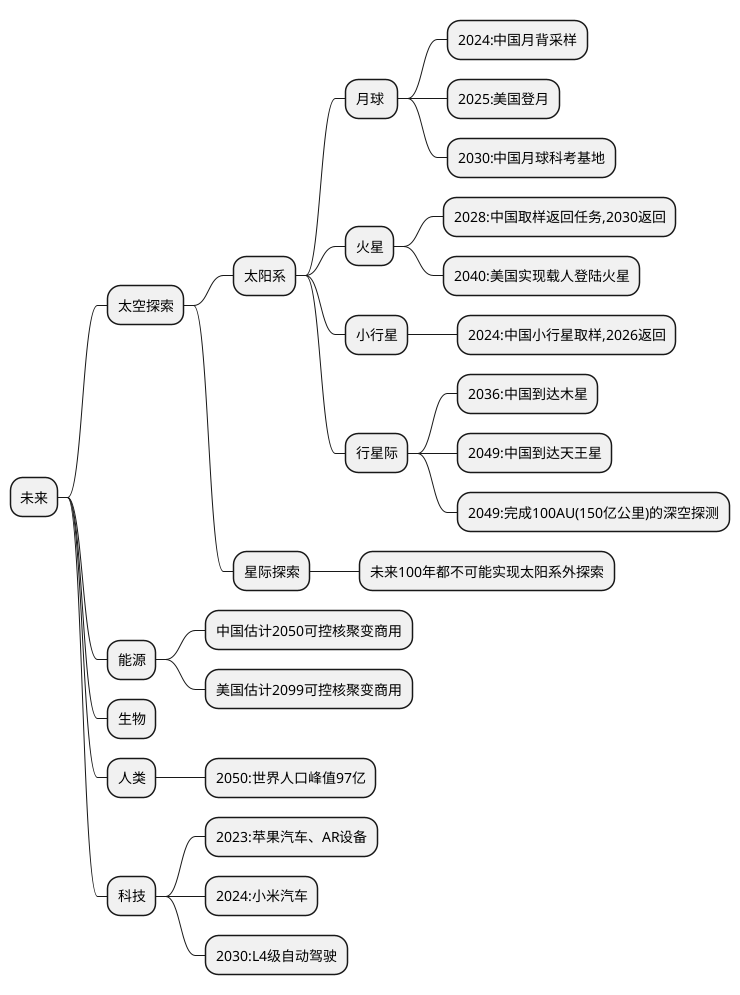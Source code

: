 @startmindmap 未来
* 未来
** 太空探索
*** 太阳系
**** 月球 
***** 2024:中国月背采样
***** 2025:美国登月
***** 2030:中国月球科考基地
**** 火星
***** 2028:中国取样返回任务,2030返回
***** 2040:美国实现载人登陆火星
**** 小行星
***** 2024:中国小行星取样,2026返回
**** 行星际
***** 2036:中国到达木星
***** 2049:中国到达天王星
***** 2049:完成100AU(150亿公里)的深空探测
*** 星际探索
**** 未来100年都不可能实现太阳系外探索
** 能源
*** 中国估计2050可控核聚变商用
*** 美国估计2099可控核聚变商用
** 生物
** 人类
*** 2050:世界人口峰值97亿
** 科技
*** 2023:苹果汽车、AR设备
*** 2024:小米汽车
*** 2030:L4级自动驾驶
@endmindmap